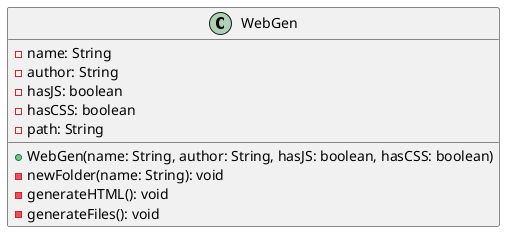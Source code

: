 @startuml

class WebGen {
    -name: String
    -author: String
    -hasJS: boolean
    -hasCSS: boolean
    -path: String

    +WebGen(name: String, author: String, hasJS: boolean, hasCSS: boolean)
    -newFolder(name: String): void
    -generateHTML(): void
    -generateFiles(): void
}

@enduml